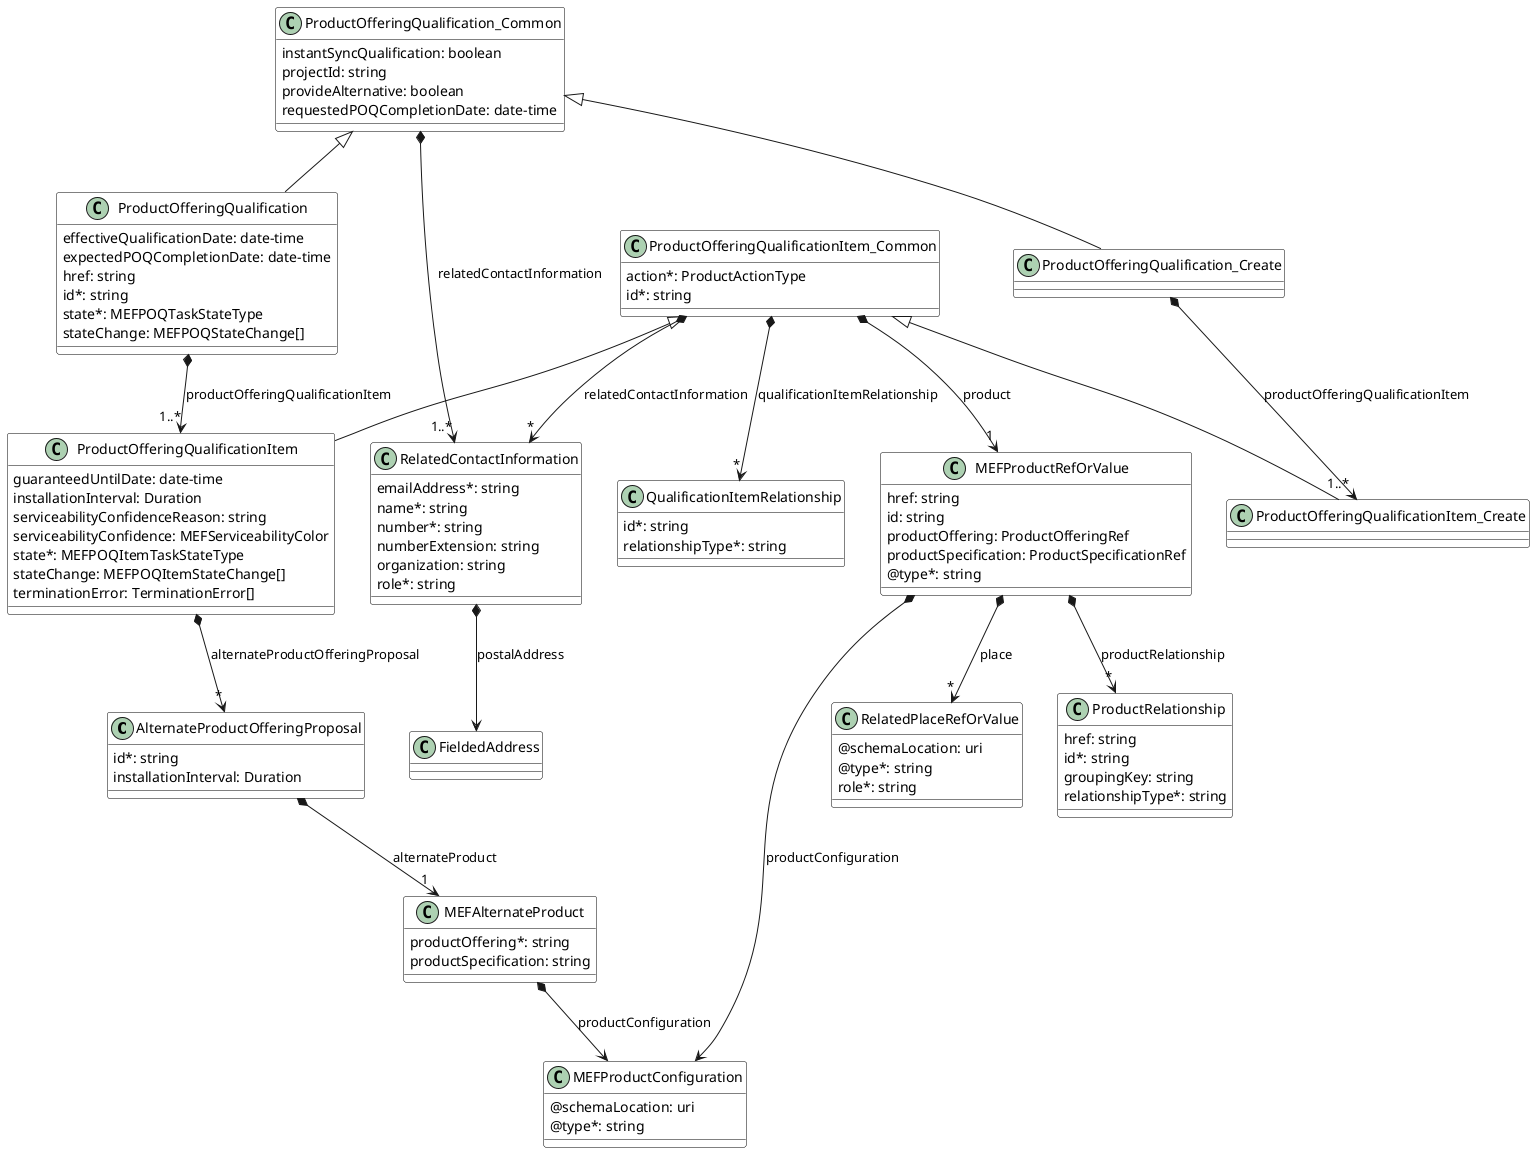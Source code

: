 @startuml
skinparam {
    ClassBackgroundColor White
    ClassBorderColor Black
}

class AlternateProductOfferingProposal {
    id*: string 
    installationInterval: Duration
}

AlternateProductOfferingProposal *-->"1" MEFAlternateProduct : alternateProduct

class MEFProductConfiguration {

    @schemaLocation: uri 
    @type*: string 
}



class MEFAlternateProduct {
    productOffering*: string
    productSpecification: string
}

MEFAlternateProduct *--> MEFProductConfiguration : productConfiguration


class MEFProductRefOrValue {

    href: string 
    id: string 
    productOffering: ProductOfferingRef
    productSpecification: ProductSpecificationRef
    @type*: string 
}

MEFProductRefOrValue *-->"*" RelatedPlaceRefOrValue : place
MEFProductRefOrValue *--> MEFProductConfiguration : productConfiguration
MEFProductRefOrValue *-->"*" ProductRelationship : productRelationship




class ProductOfferingQualification {

    effectiveQualificationDate: date-time 
    expectedPOQCompletionDate: date-time 
    href: string 
    id*: string 
    state*: MEFPOQTaskStateType
    stateChange: MEFPOQStateChange[]
}
ProductOfferingQualification_Common <|-- ProductOfferingQualification

ProductOfferingQualification *-->"1..*" ProductOfferingQualificationItem : productOfferingQualificationItem


class ProductOfferingQualificationItem {

    guaranteedUntilDate: date-time 
    installationInterval: Duration
    serviceabilityConfidenceReason: string 
    serviceabilityConfidence: MEFServiceabilityColor 
    state*: MEFPOQItemTaskStateType 
    stateChange: MEFPOQItemStateChange[]
    terminationError: TerminationError[]
}
ProductOfferingQualificationItem_Common <|-- ProductOfferingQualificationItem

ProductOfferingQualificationItem *-->"*" AlternateProductOfferingProposal : alternateProductOfferingProposal


class ProductOfferingQualificationItem_Common {

    action*: ProductActionType 
    id*: string 
}

ProductOfferingQualificationItem_Common *-->"1" MEFProductRefOrValue : product
ProductOfferingQualificationItem_Common *-->"*" QualificationItemRelationship : qualificationItemRelationship
ProductOfferingQualificationItem_Common *-->"*" RelatedContactInformation : relatedContactInformation


class QualificationItemRelationship {

    id*: string 
    relationshipType*: string 
}

class ProductOfferingQualification_Create {

}
ProductOfferingQualification_Common <|-- ProductOfferingQualification_Create

ProductOfferingQualification_Create *-->"1..*" ProductOfferingQualificationItem_Create : productOfferingQualificationItem

class ProductOfferingQualificationItem_Create {

}
ProductOfferingQualificationItem_Common <|-- ProductOfferingQualificationItem_Create



class ProductOfferingQualification_Common {

    instantSyncQualification: boolean 
    projectId: string 
    provideAlternative: boolean 
    requestedPOQCompletionDate: date-time 
}

ProductOfferingQualification_Common *-->"1..*" RelatedContactInformation : relatedContactInformation

class ProductRelationship {

    href: string 
    id*: string 
    groupingKey: string 
    relationshipType*: string 
}


class RelatedContactInformation {

    emailAddress*: string 
    name*: string 
    number*: string 
    numberExtension: string 
    organization: string
    role*: string 
}
RelatedContactInformation *--> FieldedAddress : postalAddress

class RelatedPlaceRefOrValue {

    @schemaLocation: uri 
    @type*: string 
    role*: string 
}


@enduml
